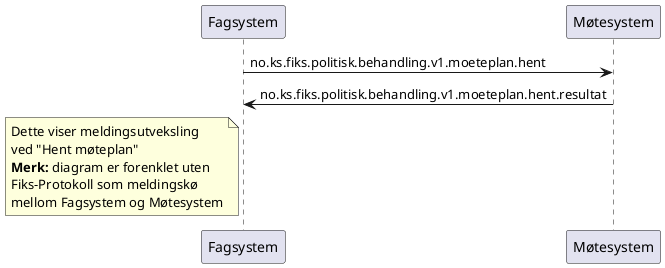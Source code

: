 @startuml
participant Fagsystem as "Fagsystem"
participant Møtesystem as "Møtesystem"

Fagsystem -> Møtesystem : no.ks.fiks.politisk.behandling.v1.moeteplan.hent
Fagsystem <- Møtesystem : no.ks.fiks.politisk.behandling.v1.moeteplan.hent.resultat

note left of Fagsystem
Dette viser meldingsutveksling
ved "Hent møteplan" 
**Merk:** diagram er forenklet uten
Fiks-Protokoll som meldingskø
mellom Fagsystem og Møtesystem
end note

@enduml